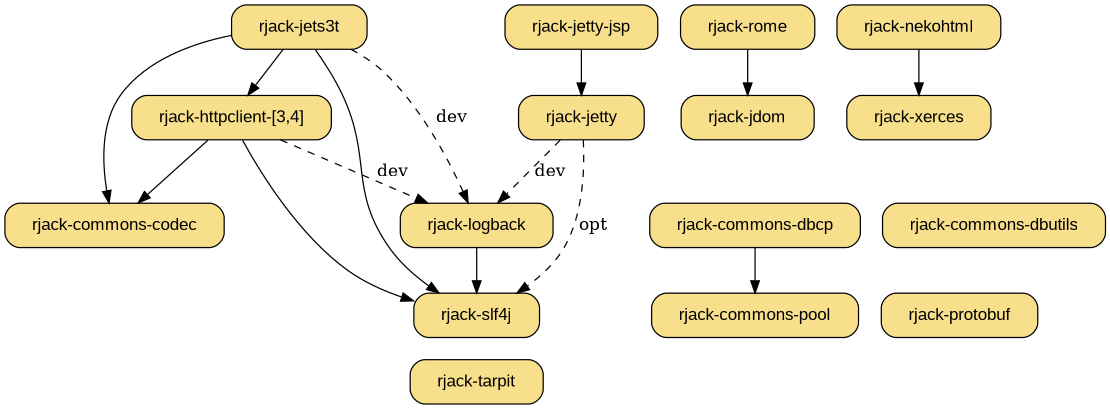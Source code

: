 digraph "RJack Gem Dependency Graph" {
  bgcolor="transparent";
  rankdir=TB;
  size="7.4,10";
  node [ shape=box, style="filled,rounded", fillcolor="#f8df8b",
         fontname="Arial", margin="0.30,0.1" ];

  "rjack-jets3t" -> "rjack-httpclient";
  "rjack-jets3t" -> "rjack-commons-codec";
  "rjack-jets3t" -> "rjack-slf4j";
  "rjack-jets3t" -> "rjack-logback" [ style=dashed, label="dev" ];

  subgraph u {
    rank=same
    "rjack-rome"   [ target=_parent, URL="rome/" ];
    "rjack-jets3t" [ target=_parent, URL="jets3t/" ];
    "rjack-nekohtml" [ target=_parent, URL="nekohtml/" ];
  }

  subgraph l {
    rank=same
    "rjack-jdom"     [ target=_parent, URL="jdom/" ];
    "rjack-xerces"   [ target=_parent, URL="xerces/" ];
  }

  "rjack-rome" -> "rjack-jdom"

  "rjack-nekohtml" -> "rjack-xerces"

  "rjack-httpclient" [ target=_parent, URL="httpclient-3/",
                       shape=record, label="rjack-httpclient-[3,4]" ];

  "rjack-httpclient" -> "rjack-commons-codec";
  "rjack-httpclient" -> "rjack-logback" [ style=dashed, label="dev" ];
  "rjack-httpclient" -> "rjack-slf4j";

  "rjack-jetty"     [ target=_parent, URL="jetty/" ];
  "rjack-jetty-jsp" [ target=_parent, URL="jetty-jsp/" ];
  "rjack-jetty-jsp" -> "rjack-jetty";

  "rjack-jetty" -> "rjack-logback" [ style=dashed, label="dev" ];
  "rjack-jetty" -> "rjack-slf4j"   [ style=dashed, label="opt" ];

  "rjack-slf4j"   [ target=_parent, URL="slf4j/", group=log ];
  "rjack-logback" [ target=_parent, URL="logback/", group=log ];

  "rjack-logback" -> "rjack-slf4j";

  "rjack-commons-codec"   [ target=_parent, URL="commons-codec/", group=commons ];

  subgraph d {
    rank=same
    "rjack-commons-dbcp"    [ target=_parent, URL="commons-dbcp/", group=commons ];
    "rjack-commons-dbutils" [ target=_parent, URL="commons-dbutils/", group=commons ];
  }

  subgraph e {
    rank=same
    "rjack-commons-pool"    [ target=_parent, URL="commons-pool/", group=commons ];
    "rjack-protobuf"        [ target=_parent, URL="protobuf/" ];
  }

  "rjack-commons-dbcp" -> "rjack-commons-pool";

  subgraph t {
    rank=sink
    "rjack-tarpit" [ target=_parent, URL="tarpit/" ];
  }

}
